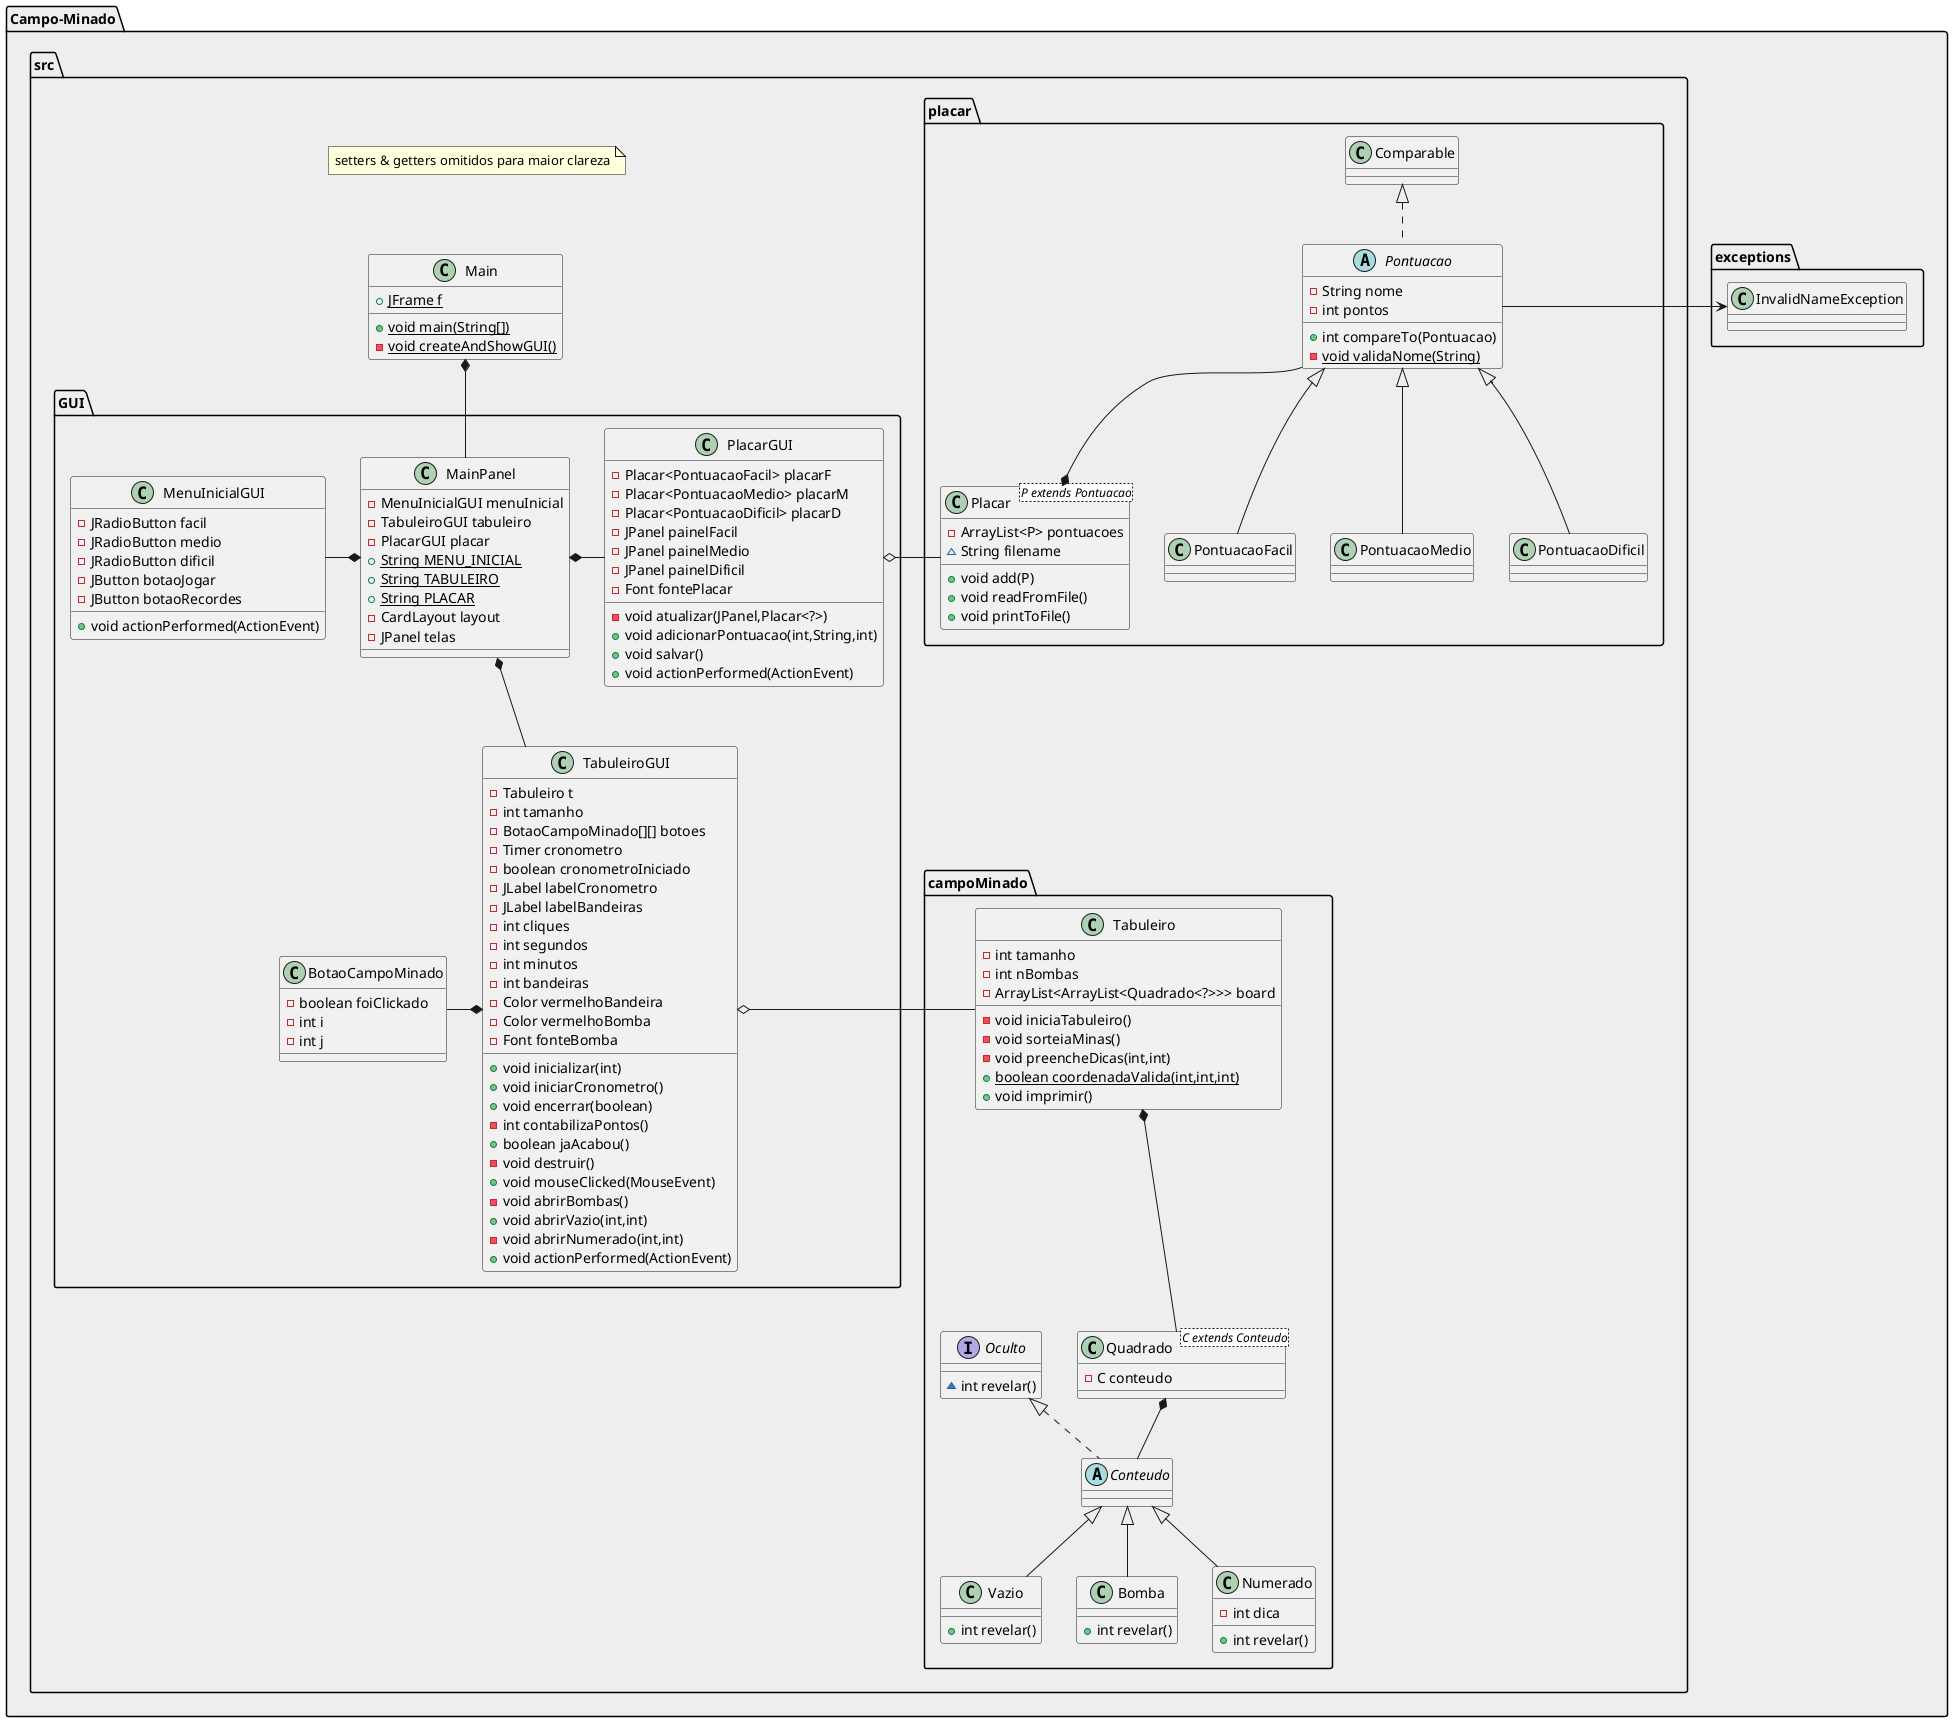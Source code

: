 @startuml

package Campo-Minado #EEE{
    class exceptions.InvalidNameException {

    }

    package src {
        note "setters & getters omitidos para maior clareza" as N1

        package campoMinado {
            interface Oculto {
                ~ int revelar()
            }

            abstract class Conteudo { }

            class Vazio {
                + int revelar()
            }

            class Bomba {
                + int revelar()
            }

            class Numerado {
                - int dica
                + int revelar()
            }

            class Quadrado <C extends Conteudo>{
                - C conteudo
            }

            class Tabuleiro {
                - int tamanho
                - int nBombas
                - ArrayList<ArrayList<Quadrado<?>>> board
                - void iniciaTabuleiro()
                - void sorteiaMinas()
                - void preencheDicas(int,int)
                + {static} boolean coordenadaValida(int,int,int)
                + void imprimir()
            }

            Oculto <|.. Conteudo
            Conteudo <|-- Vazio
            Conteudo <|-- Bomba
            Conteudo <|-- Numerado

            Tabuleiro *-- Quadrado
            Quadrado *-- Conteudo
        }

        package placar {
            abstract class Pontuacao {
                - String nome
                - int pontos
                + int compareTo(Pontuacao)
                - {static} void validaNome(String)
            }

            class PontuacaoFacil { }
            class PontuacaoMedio {}
            class PontuacaoDificil { }

            class Placar <P extends Pontuacao> {
                - ArrayList<P> pontuacoes
                ~ String filename
                + void add(P)
                + void readFromFile()
                + void printToFile()
            }

            Comparable <|.. Pontuacao
            Pontuacao <|-- PontuacaoFacil
            Pontuacao <|-- PontuacaoDificil
            Pontuacao <|-- PontuacaoMedio

            Placar *-up- Pontuacao
            Pontuacao -left-> InvalidNameException
        }

        package GUI {
            class MainPanel {
                - MenuInicialGUI menuInicial
                - TabuleiroGUI tabuleiro
                - PlacarGUI placar
                + {static} String MENU_INICIAL
                + {static} String TABULEIRO
                + {static} String PLACAR
                - CardLayout layout
                - JPanel telas
            }

            class MenuInicialGUI {
                - JRadioButton facil
                - JRadioButton medio
                - JRadioButton dificil
                - JButton botaoJogar
                - JButton botaoRecordes
                + void actionPerformed(ActionEvent)
            }

            class BotaoCampoMinado {
                - boolean foiClickado
                - int i
                - int j
            }

            class TabuleiroGUI {
                - Tabuleiro t
                - int tamanho
                - BotaoCampoMinado[][] botoes
                - Timer cronometro
                - boolean cronometroIniciado
                - JLabel labelCronometro
                - JLabel labelBandeiras
                - int cliques
                - int segundos
                - int minutos
                - int bandeiras
                - Color vermelhoBandeira
                - Color vermelhoBomba
                - Font fonteBomba
                + void inicializar(int)
                + void iniciarCronometro()
                + void encerrar(boolean)
                - int contabilizaPontos()
                + boolean jaAcabou()
                - void destruir()
                + void mouseClicked(MouseEvent)
                - void abrirBombas()
                + void abrirVazio(int,int)
                - void abrirNumerado(int,int)
                + void actionPerformed(ActionEvent)
            }

            class PlacarGUI {
                - Placar<PontuacaoFacil> placarF
                - Placar<PontuacaoMedio> placarM
                - Placar<PontuacaoDificil> placarD
                - JPanel painelFacil
                - JPanel painelMedio
                - JPanel painelDificil
                - Font fontePlacar
                - void atualizar(JPanel,Placar<?>)
                + void adicionarPontuacao(int,String,int)
                + void salvar()
                + void actionPerformed(ActionEvent)
            }

            TabuleiroGUI *-left- BotaoCampoMinado

            MainPanel *-left- MenuInicialGUI
            MainPanel *-down- TabuleiroGUI
            MainPanel *-right- PlacarGUI
        }

        class Main {
            + {static} JFrame f
            + {static} void main(String[])
            - {static} void createAndShowGUI()
        }

        Main *-- MainPanel

        TabuleiroGUI o-left- Tabuleiro
        PlacarGUI o-right- Placar
    }



}
@enduml

